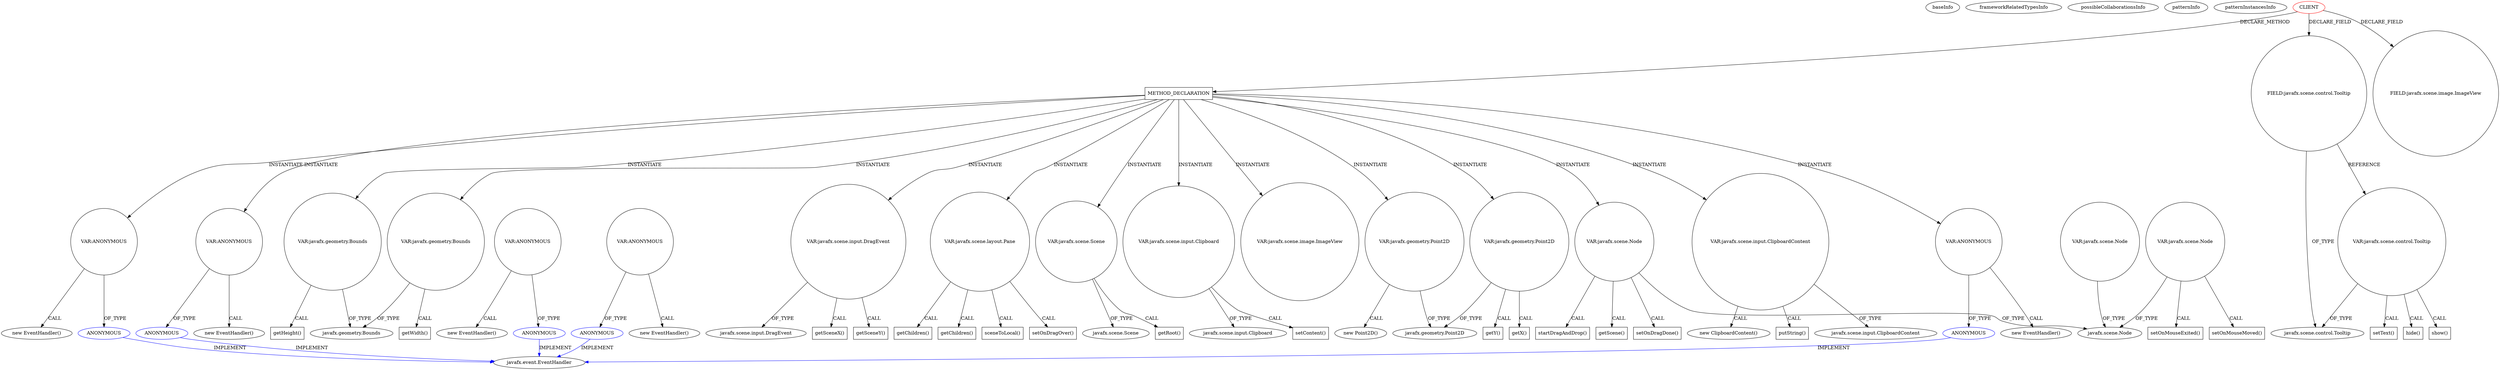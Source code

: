 digraph {
baseInfo[graphId=2891,category="pattern",isAnonymous=false,possibleRelation=false]
frameworkRelatedTypesInfo[]
possibleCollaborationsInfo[]
patternInfo[frequency=2.0,patternRootClient=0]
patternInstancesInfo[0="prashker-KingsSGF~/prashker-KingsSGF/KingsSGF-master/src/uiSam/HexTileView.java~HexTileView~3900",1="prashker-KingsSGF~/prashker-KingsSGF/KingsSGF-master/src/uiSam/ThingView.java~ThingView~3940"]
216[label="javafx.scene.input.ClipboardContent",vertexType="FRAMEWORK_CLASS_TYPE",isFrameworkType=false]
215[label="VAR:javafx.scene.input.ClipboardContent",vertexType="VARIABLE_EXPRESION",isFrameworkType=false,shape=circle]
214[label="new ClipboardContent()",vertexType="CONSTRUCTOR_CALL",isFrameworkType=false]
175[label="METHOD_DECLARATION",vertexType="CLIENT_METHOD_DECLARATION",isFrameworkType=false,shape=box]
0[label="CLIENT",vertexType="ROOT_CLIENT_CLASS_DECLARATION",isFrameworkType=false,color=red]
225[label="VAR:ANONYMOUS",vertexType="VARIABLE_EXPRESION",isFrameworkType=false,shape=circle]
226[label="ANONYMOUS",vertexType="REFERENCE_ANONYMOUS_DECLARATION",isFrameworkType=false,color=blue]
224[label="new EventHandler()",vertexType="CONSTRUCTOR_CALL",isFrameworkType=false]
258[label="VAR:ANONYMOUS",vertexType="VARIABLE_EXPRESION",isFrameworkType=false,shape=circle]
259[label="ANONYMOUS",vertexType="REFERENCE_ANONYMOUS_DECLARATION",isFrameworkType=false,color=blue]
257[label="new EventHandler()",vertexType="CONSTRUCTOR_CALL",isFrameworkType=false]
187[label="VAR:ANONYMOUS",vertexType="VARIABLE_EXPRESION",isFrameworkType=false,shape=circle]
188[label="ANONYMOUS",vertexType="REFERENCE_ANONYMOUS_DECLARATION",isFrameworkType=false,color=blue]
186[label="new EventHandler()",vertexType="CONSTRUCTOR_CALL",isFrameworkType=false]
250[label="VAR:javafx.geometry.Bounds",vertexType="VARIABLE_EXPRESION",isFrameworkType=false,shape=circle]
243[label="VAR:javafx.geometry.Bounds",vertexType="VARIABLE_EXPRESION",isFrameworkType=false,shape=circle]
233[label="VAR:javafx.scene.input.DragEvent",vertexType="VARIABLE_EXPRESION",isFrameworkType=false,shape=circle]
234[label="getSceneX()",vertexType="INSIDE_CALL",isFrameworkType=false,shape=box]
237[label="getSceneY()",vertexType="INSIDE_CALL",isFrameworkType=false,shape=box]
199[label="VAR:javafx.scene.layout.Pane",vertexType="VARIABLE_EXPRESION",isFrameworkType=false,shape=circle]
223[label="setOnDragOver()",vertexType="INSIDE_CALL",isFrameworkType=false,shape=box]
200[label="getChildren()",vertexType="INSIDE_CALL",isFrameworkType=false,shape=box]
203[label="getChildren()",vertexType="INSIDE_CALL",isFrameworkType=false,shape=box]
218[label="putString()",vertexType="INSIDE_CALL",isFrameworkType=false,shape=box]
85[label="javafx.event.EventHandler",vertexType="FRAMEWORK_INTERFACE_TYPE",isFrameworkType=false]
162[label="ANONYMOUS",vertexType="REFERENCE_ANONYMOUS_DECLARATION",isFrameworkType=false,color=blue]
84[label="ANONYMOUS",vertexType="REFERENCE_ANONYMOUS_DECLARATION",isFrameworkType=false,color=blue]
161[label="VAR:ANONYMOUS",vertexType="VARIABLE_EXPRESION",isFrameworkType=false,shape=circle]
160[label="new EventHandler()",vertexType="CONSTRUCTOR_CALL",isFrameworkType=false]
83[label="VAR:ANONYMOUS",vertexType="VARIABLE_EXPRESION",isFrameworkType=false,shape=circle]
82[label="new EventHandler()",vertexType="CONSTRUCTOR_CALL",isFrameworkType=false]
178[label="VAR:javafx.scene.Scene",vertexType="VARIABLE_EXPRESION",isFrameworkType=false,shape=circle]
219[label="VAR:javafx.scene.input.Clipboard",vertexType="VARIABLE_EXPRESION",isFrameworkType=false,shape=circle]
220[label="setContent()",vertexType="INSIDE_CALL",isFrameworkType=false,shape=box]
251[label="getHeight()",vertexType="INSIDE_CALL",isFrameworkType=false,shape=box]
18[label="FIELD:javafx.scene.control.Tooltip",vertexType="FIELD_DECLARATION",isFrameworkType=false,shape=circle]
19[label="javafx.scene.control.Tooltip",vertexType="FRAMEWORK_CLASS_TYPE",isFrameworkType=false]
86[label="VAR:javafx.scene.control.Tooltip",vertexType="VARIABLE_EXPRESION",isFrameworkType=false,shape=circle]
90[label="show()",vertexType="INSIDE_CALL",isFrameworkType=false,shape=box]
87[label="setText()",vertexType="INSIDE_CALL",isFrameworkType=false,shape=box]
14[label="FIELD:javafx.scene.image.ImageView",vertexType="FIELD_DECLARATION",isFrameworkType=false,shape=circle]
229[label="sceneToLocal()",vertexType="INSIDE_CALL",isFrameworkType=false,shape=box]
117[label="javafx.scene.input.Clipboard",vertexType="FRAMEWORK_CLASS_TYPE",isFrameworkType=false]
179[label="getRoot()",vertexType="INSIDE_CALL",isFrameworkType=false,shape=box]
244[label="getWidth()",vertexType="INSIDE_CALL",isFrameworkType=false,shape=box]
190[label="VAR:javafx.scene.image.ImageView",vertexType="VARIABLE_EXPRESION",isFrameworkType=false,shape=circle]
114[label="javafx.scene.input.DragEvent",vertexType="FRAMEWORK_CLASS_TYPE",isFrameworkType=false]
245[label="javafx.geometry.Bounds",vertexType="FRAMEWORK_CLASS_TYPE",isFrameworkType=false]
132[label="javafx.scene.Scene",vertexType="FRAMEWORK_CLASS_TYPE",isFrameworkType=false]
231[label="VAR:javafx.geometry.Point2D",vertexType="VARIABLE_EXPRESION",isFrameworkType=false,shape=circle]
230[label="new Point2D()",vertexType="CONSTRUCTOR_CALL",isFrameworkType=false]
240[label="VAR:javafx.geometry.Point2D",vertexType="VARIABLE_EXPRESION",isFrameworkType=false,shape=circle]
103[label="hide()",vertexType="INSIDE_CALL",isFrameworkType=false,shape=box]
181[label="VAR:javafx.scene.Node",vertexType="VARIABLE_EXPRESION",isFrameworkType=false,shape=circle]
213[label="startDragAndDrop()",vertexType="INSIDE_CALL",isFrameworkType=false,shape=box]
256[label="setOnDragDone()",vertexType="INSIDE_CALL",isFrameworkType=false,shape=box]
81[label="javafx.scene.Node",vertexType="FRAMEWORK_CLASS_TYPE",isFrameworkType=false]
79[label="VAR:javafx.scene.Node",vertexType="VARIABLE_EXPRESION",isFrameworkType=false,shape=circle]
166[label="VAR:javafx.scene.Node",vertexType="VARIABLE_EXPRESION",isFrameworkType=false,shape=circle]
241[label="getX()",vertexType="INSIDE_CALL",isFrameworkType=false,shape=box]
97[label="setOnMouseExited()",vertexType="INSIDE_CALL",isFrameworkType=false,shape=box]
80[label="setOnMouseMoved()",vertexType="INSIDE_CALL",isFrameworkType=false,shape=box]
249[label="getY()",vertexType="INSIDE_CALL",isFrameworkType=false,shape=box]
182[label="getScene()",vertexType="INSIDE_CALL",isFrameworkType=false,shape=box]
232[label="javafx.geometry.Point2D",vertexType="FRAMEWORK_CLASS_TYPE",isFrameworkType=false]
178->132[label="OF_TYPE"]
0->175[label="DECLARE_METHOD"]
187->186[label="CALL"]
175->258[label="INSTANTIATE"]
175->178[label="INSTANTIATE"]
86->90[label="CALL"]
175->240[label="INSTANTIATE"]
243->245[label="OF_TYPE"]
219->117[label="OF_TYPE"]
175->231[label="INSTANTIATE"]
233->114[label="OF_TYPE"]
18->86[label="REFERENCE"]
175->250[label="INSTANTIATE"]
18->19[label="OF_TYPE"]
181->81[label="OF_TYPE"]
0->14[label="DECLARE_FIELD"]
161->160[label="CALL"]
175->219[label="INSTANTIATE"]
181->213[label="CALL"]
231->230[label="CALL"]
215->216[label="OF_TYPE"]
187->188[label="OF_TYPE"]
240->241[label="CALL"]
181->256[label="CALL"]
199->229[label="CALL"]
86->87[label="CALL"]
231->232[label="OF_TYPE"]
225->226[label="OF_TYPE"]
79->81[label="OF_TYPE"]
258->259[label="OF_TYPE"]
175->187[label="INSTANTIATE"]
86->19[label="OF_TYPE"]
175->225[label="INSTANTIATE"]
215->214[label="CALL"]
243->244[label="CALL"]
219->220[label="CALL"]
240->232[label="OF_TYPE"]
175->181[label="INSTANTIATE"]
175->215[label="INSTANTIATE"]
0->18[label="DECLARE_FIELD"]
166->81[label="OF_TYPE"]
258->257[label="CALL"]
175->199[label="INSTANTIATE"]
161->162[label="OF_TYPE"]
233->234[label="CALL"]
240->249[label="CALL"]
225->224[label="CALL"]
181->182[label="CALL"]
259->85[label="IMPLEMENT",color=blue]
84->85[label="IMPLEMENT",color=blue]
175->233[label="INSTANTIATE"]
199->223[label="CALL"]
233->237[label="CALL"]
199->203[label="CALL"]
199->200[label="CALL"]
83->84[label="OF_TYPE"]
79->80[label="CALL"]
178->179[label="CALL"]
175->190[label="INSTANTIATE"]
162->85[label="IMPLEMENT",color=blue]
250->245[label="OF_TYPE"]
226->85[label="IMPLEMENT",color=blue]
83->82[label="CALL"]
250->251[label="CALL"]
215->218[label="CALL"]
175->243[label="INSTANTIATE"]
86->103[label="CALL"]
188->85[label="IMPLEMENT",color=blue]
79->97[label="CALL"]
}

